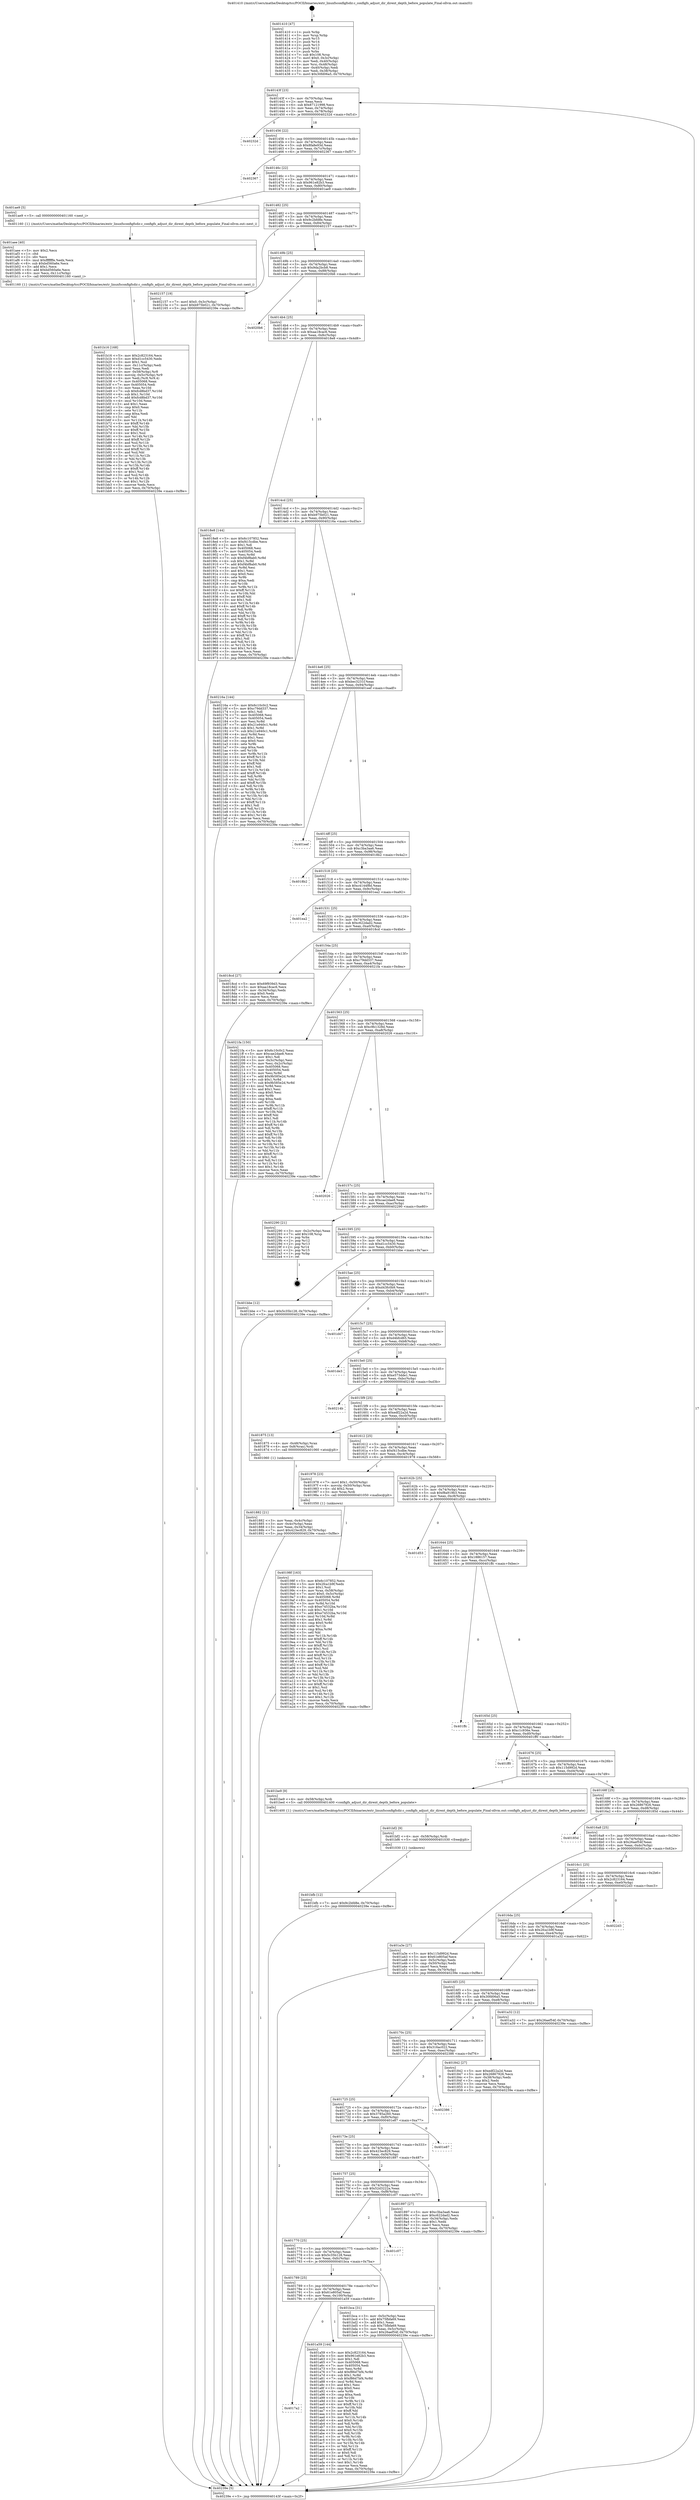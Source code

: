 digraph "0x401410" {
  label = "0x401410 (/mnt/c/Users/mathe/Desktop/tcc/POCII/binaries/extr_linuxfsconfigfsdir.c_configfs_adjust_dir_dirent_depth_before_populate_Final-ollvm.out::main(0))"
  labelloc = "t"
  node[shape=record]

  Entry [label="",width=0.3,height=0.3,shape=circle,fillcolor=black,style=filled]
  "0x40143f" [label="{
     0x40143f [23]\l
     | [instrs]\l
     &nbsp;&nbsp;0x40143f \<+3\>: mov -0x70(%rbp),%eax\l
     &nbsp;&nbsp;0x401442 \<+2\>: mov %eax,%ecx\l
     &nbsp;&nbsp;0x401444 \<+6\>: sub $0x87121998,%ecx\l
     &nbsp;&nbsp;0x40144a \<+3\>: mov %eax,-0x74(%rbp)\l
     &nbsp;&nbsp;0x40144d \<+3\>: mov %ecx,-0x78(%rbp)\l
     &nbsp;&nbsp;0x401450 \<+6\>: je 000000000040232d \<main+0xf1d\>\l
  }"]
  "0x40232d" [label="{
     0x40232d\l
  }", style=dashed]
  "0x401456" [label="{
     0x401456 [22]\l
     | [instrs]\l
     &nbsp;&nbsp;0x401456 \<+5\>: jmp 000000000040145b \<main+0x4b\>\l
     &nbsp;&nbsp;0x40145b \<+3\>: mov -0x74(%rbp),%eax\l
     &nbsp;&nbsp;0x40145e \<+5\>: sub $0x8fa8e93d,%eax\l
     &nbsp;&nbsp;0x401463 \<+3\>: mov %eax,-0x7c(%rbp)\l
     &nbsp;&nbsp;0x401466 \<+6\>: je 0000000000402367 \<main+0xf57\>\l
  }"]
  Exit [label="",width=0.3,height=0.3,shape=circle,fillcolor=black,style=filled,peripheries=2]
  "0x402367" [label="{
     0x402367\l
  }", style=dashed]
  "0x40146c" [label="{
     0x40146c [22]\l
     | [instrs]\l
     &nbsp;&nbsp;0x40146c \<+5\>: jmp 0000000000401471 \<main+0x61\>\l
     &nbsp;&nbsp;0x401471 \<+3\>: mov -0x74(%rbp),%eax\l
     &nbsp;&nbsp;0x401474 \<+5\>: sub $0x961e82b3,%eax\l
     &nbsp;&nbsp;0x401479 \<+3\>: mov %eax,-0x80(%rbp)\l
     &nbsp;&nbsp;0x40147c \<+6\>: je 0000000000401ae9 \<main+0x6d9\>\l
  }"]
  "0x401bfb" [label="{
     0x401bfb [12]\l
     | [instrs]\l
     &nbsp;&nbsp;0x401bfb \<+7\>: movl $0x9c2bfd8e,-0x70(%rbp)\l
     &nbsp;&nbsp;0x401c02 \<+5\>: jmp 000000000040239e \<main+0xf8e\>\l
  }"]
  "0x401ae9" [label="{
     0x401ae9 [5]\l
     | [instrs]\l
     &nbsp;&nbsp;0x401ae9 \<+5\>: call 0000000000401160 \<next_i\>\l
     | [calls]\l
     &nbsp;&nbsp;0x401160 \{1\} (/mnt/c/Users/mathe/Desktop/tcc/POCII/binaries/extr_linuxfsconfigfsdir.c_configfs_adjust_dir_dirent_depth_before_populate_Final-ollvm.out::next_i)\l
  }"]
  "0x401482" [label="{
     0x401482 [25]\l
     | [instrs]\l
     &nbsp;&nbsp;0x401482 \<+5\>: jmp 0000000000401487 \<main+0x77\>\l
     &nbsp;&nbsp;0x401487 \<+3\>: mov -0x74(%rbp),%eax\l
     &nbsp;&nbsp;0x40148a \<+5\>: sub $0x9c2bfd8e,%eax\l
     &nbsp;&nbsp;0x40148f \<+6\>: mov %eax,-0x84(%rbp)\l
     &nbsp;&nbsp;0x401495 \<+6\>: je 0000000000402157 \<main+0xd47\>\l
  }"]
  "0x401bf2" [label="{
     0x401bf2 [9]\l
     | [instrs]\l
     &nbsp;&nbsp;0x401bf2 \<+4\>: mov -0x58(%rbp),%rdi\l
     &nbsp;&nbsp;0x401bf6 \<+5\>: call 0000000000401030 \<free@plt\>\l
     | [calls]\l
     &nbsp;&nbsp;0x401030 \{1\} (unknown)\l
  }"]
  "0x402157" [label="{
     0x402157 [19]\l
     | [instrs]\l
     &nbsp;&nbsp;0x402157 \<+7\>: movl $0x0,-0x3c(%rbp)\l
     &nbsp;&nbsp;0x40215e \<+7\>: movl $0xb975b021,-0x70(%rbp)\l
     &nbsp;&nbsp;0x402165 \<+5\>: jmp 000000000040239e \<main+0xf8e\>\l
  }"]
  "0x40149b" [label="{
     0x40149b [25]\l
     | [instrs]\l
     &nbsp;&nbsp;0x40149b \<+5\>: jmp 00000000004014a0 \<main+0x90\>\l
     &nbsp;&nbsp;0x4014a0 \<+3\>: mov -0x74(%rbp),%eax\l
     &nbsp;&nbsp;0x4014a3 \<+5\>: sub $0x9da2bcb8,%eax\l
     &nbsp;&nbsp;0x4014a8 \<+6\>: mov %eax,-0x88(%rbp)\l
     &nbsp;&nbsp;0x4014ae \<+6\>: je 00000000004020b6 \<main+0xca6\>\l
  }"]
  "0x401b16" [label="{
     0x401b16 [168]\l
     | [instrs]\l
     &nbsp;&nbsp;0x401b16 \<+5\>: mov $0x2c823164,%ecx\l
     &nbsp;&nbsp;0x401b1b \<+5\>: mov $0xd1cc5430,%edx\l
     &nbsp;&nbsp;0x401b20 \<+3\>: mov $0x1,%sil\l
     &nbsp;&nbsp;0x401b23 \<+6\>: mov -0x11c(%rbp),%edi\l
     &nbsp;&nbsp;0x401b29 \<+3\>: imul %eax,%edi\l
     &nbsp;&nbsp;0x401b2c \<+4\>: mov -0x58(%rbp),%r8\l
     &nbsp;&nbsp;0x401b30 \<+4\>: movslq -0x5c(%rbp),%r9\l
     &nbsp;&nbsp;0x401b34 \<+4\>: mov %edi,(%r8,%r9,4)\l
     &nbsp;&nbsp;0x401b38 \<+7\>: mov 0x405068,%eax\l
     &nbsp;&nbsp;0x401b3f \<+7\>: mov 0x405054,%edi\l
     &nbsp;&nbsp;0x401b46 \<+3\>: mov %eax,%r10d\l
     &nbsp;&nbsp;0x401b49 \<+7\>: sub $0xfcd8bd37,%r10d\l
     &nbsp;&nbsp;0x401b50 \<+4\>: sub $0x1,%r10d\l
     &nbsp;&nbsp;0x401b54 \<+7\>: add $0xfcd8bd37,%r10d\l
     &nbsp;&nbsp;0x401b5b \<+4\>: imul %r10d,%eax\l
     &nbsp;&nbsp;0x401b5f \<+3\>: and $0x1,%eax\l
     &nbsp;&nbsp;0x401b62 \<+3\>: cmp $0x0,%eax\l
     &nbsp;&nbsp;0x401b65 \<+4\>: sete %r11b\l
     &nbsp;&nbsp;0x401b69 \<+3\>: cmp $0xa,%edi\l
     &nbsp;&nbsp;0x401b6c \<+3\>: setl %bl\l
     &nbsp;&nbsp;0x401b6f \<+3\>: mov %r11b,%r14b\l
     &nbsp;&nbsp;0x401b72 \<+4\>: xor $0xff,%r14b\l
     &nbsp;&nbsp;0x401b76 \<+3\>: mov %bl,%r15b\l
     &nbsp;&nbsp;0x401b79 \<+4\>: xor $0xff,%r15b\l
     &nbsp;&nbsp;0x401b7d \<+4\>: xor $0x1,%sil\l
     &nbsp;&nbsp;0x401b81 \<+3\>: mov %r14b,%r12b\l
     &nbsp;&nbsp;0x401b84 \<+4\>: and $0xff,%r12b\l
     &nbsp;&nbsp;0x401b88 \<+3\>: and %sil,%r11b\l
     &nbsp;&nbsp;0x401b8b \<+3\>: mov %r15b,%r13b\l
     &nbsp;&nbsp;0x401b8e \<+4\>: and $0xff,%r13b\l
     &nbsp;&nbsp;0x401b92 \<+3\>: and %sil,%bl\l
     &nbsp;&nbsp;0x401b95 \<+3\>: or %r11b,%r12b\l
     &nbsp;&nbsp;0x401b98 \<+3\>: or %bl,%r13b\l
     &nbsp;&nbsp;0x401b9b \<+3\>: xor %r13b,%r12b\l
     &nbsp;&nbsp;0x401b9e \<+3\>: or %r15b,%r14b\l
     &nbsp;&nbsp;0x401ba1 \<+4\>: xor $0xff,%r14b\l
     &nbsp;&nbsp;0x401ba5 \<+4\>: or $0x1,%sil\l
     &nbsp;&nbsp;0x401ba9 \<+3\>: and %sil,%r14b\l
     &nbsp;&nbsp;0x401bac \<+3\>: or %r14b,%r12b\l
     &nbsp;&nbsp;0x401baf \<+4\>: test $0x1,%r12b\l
     &nbsp;&nbsp;0x401bb3 \<+3\>: cmovne %edx,%ecx\l
     &nbsp;&nbsp;0x401bb6 \<+3\>: mov %ecx,-0x70(%rbp)\l
     &nbsp;&nbsp;0x401bb9 \<+5\>: jmp 000000000040239e \<main+0xf8e\>\l
  }"]
  "0x4020b6" [label="{
     0x4020b6\l
  }", style=dashed]
  "0x4014b4" [label="{
     0x4014b4 [25]\l
     | [instrs]\l
     &nbsp;&nbsp;0x4014b4 \<+5\>: jmp 00000000004014b9 \<main+0xa9\>\l
     &nbsp;&nbsp;0x4014b9 \<+3\>: mov -0x74(%rbp),%eax\l
     &nbsp;&nbsp;0x4014bc \<+5\>: sub $0xaa18cac6,%eax\l
     &nbsp;&nbsp;0x4014c1 \<+6\>: mov %eax,-0x8c(%rbp)\l
     &nbsp;&nbsp;0x4014c7 \<+6\>: je 00000000004018e8 \<main+0x4d8\>\l
  }"]
  "0x401aee" [label="{
     0x401aee [40]\l
     | [instrs]\l
     &nbsp;&nbsp;0x401aee \<+5\>: mov $0x2,%ecx\l
     &nbsp;&nbsp;0x401af3 \<+1\>: cltd\l
     &nbsp;&nbsp;0x401af4 \<+2\>: idiv %ecx\l
     &nbsp;&nbsp;0x401af6 \<+6\>: imul $0xfffffffe,%edx,%ecx\l
     &nbsp;&nbsp;0x401afc \<+6\>: sub $0xbd560a6e,%ecx\l
     &nbsp;&nbsp;0x401b02 \<+3\>: add $0x1,%ecx\l
     &nbsp;&nbsp;0x401b05 \<+6\>: add $0xbd560a6e,%ecx\l
     &nbsp;&nbsp;0x401b0b \<+6\>: mov %ecx,-0x11c(%rbp)\l
     &nbsp;&nbsp;0x401b11 \<+5\>: call 0000000000401160 \<next_i\>\l
     | [calls]\l
     &nbsp;&nbsp;0x401160 \{1\} (/mnt/c/Users/mathe/Desktop/tcc/POCII/binaries/extr_linuxfsconfigfsdir.c_configfs_adjust_dir_dirent_depth_before_populate_Final-ollvm.out::next_i)\l
  }"]
  "0x4018e8" [label="{
     0x4018e8 [144]\l
     | [instrs]\l
     &nbsp;&nbsp;0x4018e8 \<+5\>: mov $0x6c107852,%eax\l
     &nbsp;&nbsp;0x4018ed \<+5\>: mov $0xf415cdbe,%ecx\l
     &nbsp;&nbsp;0x4018f2 \<+2\>: mov $0x1,%dl\l
     &nbsp;&nbsp;0x4018f4 \<+7\>: mov 0x405068,%esi\l
     &nbsp;&nbsp;0x4018fb \<+7\>: mov 0x405054,%edi\l
     &nbsp;&nbsp;0x401902 \<+3\>: mov %esi,%r8d\l
     &nbsp;&nbsp;0x401905 \<+7\>: sub $0xf4bf8ab0,%r8d\l
     &nbsp;&nbsp;0x40190c \<+4\>: sub $0x1,%r8d\l
     &nbsp;&nbsp;0x401910 \<+7\>: add $0xf4bf8ab0,%r8d\l
     &nbsp;&nbsp;0x401917 \<+4\>: imul %r8d,%esi\l
     &nbsp;&nbsp;0x40191b \<+3\>: and $0x1,%esi\l
     &nbsp;&nbsp;0x40191e \<+3\>: cmp $0x0,%esi\l
     &nbsp;&nbsp;0x401921 \<+4\>: sete %r9b\l
     &nbsp;&nbsp;0x401925 \<+3\>: cmp $0xa,%edi\l
     &nbsp;&nbsp;0x401928 \<+4\>: setl %r10b\l
     &nbsp;&nbsp;0x40192c \<+3\>: mov %r9b,%r11b\l
     &nbsp;&nbsp;0x40192f \<+4\>: xor $0xff,%r11b\l
     &nbsp;&nbsp;0x401933 \<+3\>: mov %r10b,%bl\l
     &nbsp;&nbsp;0x401936 \<+3\>: xor $0xff,%bl\l
     &nbsp;&nbsp;0x401939 \<+3\>: xor $0x1,%dl\l
     &nbsp;&nbsp;0x40193c \<+3\>: mov %r11b,%r14b\l
     &nbsp;&nbsp;0x40193f \<+4\>: and $0xff,%r14b\l
     &nbsp;&nbsp;0x401943 \<+3\>: and %dl,%r9b\l
     &nbsp;&nbsp;0x401946 \<+3\>: mov %bl,%r15b\l
     &nbsp;&nbsp;0x401949 \<+4\>: and $0xff,%r15b\l
     &nbsp;&nbsp;0x40194d \<+3\>: and %dl,%r10b\l
     &nbsp;&nbsp;0x401950 \<+3\>: or %r9b,%r14b\l
     &nbsp;&nbsp;0x401953 \<+3\>: or %r10b,%r15b\l
     &nbsp;&nbsp;0x401956 \<+3\>: xor %r15b,%r14b\l
     &nbsp;&nbsp;0x401959 \<+3\>: or %bl,%r11b\l
     &nbsp;&nbsp;0x40195c \<+4\>: xor $0xff,%r11b\l
     &nbsp;&nbsp;0x401960 \<+3\>: or $0x1,%dl\l
     &nbsp;&nbsp;0x401963 \<+3\>: and %dl,%r11b\l
     &nbsp;&nbsp;0x401966 \<+3\>: or %r11b,%r14b\l
     &nbsp;&nbsp;0x401969 \<+4\>: test $0x1,%r14b\l
     &nbsp;&nbsp;0x40196d \<+3\>: cmovne %ecx,%eax\l
     &nbsp;&nbsp;0x401970 \<+3\>: mov %eax,-0x70(%rbp)\l
     &nbsp;&nbsp;0x401973 \<+5\>: jmp 000000000040239e \<main+0xf8e\>\l
  }"]
  "0x4014cd" [label="{
     0x4014cd [25]\l
     | [instrs]\l
     &nbsp;&nbsp;0x4014cd \<+5\>: jmp 00000000004014d2 \<main+0xc2\>\l
     &nbsp;&nbsp;0x4014d2 \<+3\>: mov -0x74(%rbp),%eax\l
     &nbsp;&nbsp;0x4014d5 \<+5\>: sub $0xb975b021,%eax\l
     &nbsp;&nbsp;0x4014da \<+6\>: mov %eax,-0x90(%rbp)\l
     &nbsp;&nbsp;0x4014e0 \<+6\>: je 000000000040216a \<main+0xd5a\>\l
  }"]
  "0x4017a2" [label="{
     0x4017a2\l
  }", style=dashed]
  "0x40216a" [label="{
     0x40216a [144]\l
     | [instrs]\l
     &nbsp;&nbsp;0x40216a \<+5\>: mov $0x6c10c0c2,%eax\l
     &nbsp;&nbsp;0x40216f \<+5\>: mov $0xc79dd337,%ecx\l
     &nbsp;&nbsp;0x402174 \<+2\>: mov $0x1,%dl\l
     &nbsp;&nbsp;0x402176 \<+7\>: mov 0x405068,%esi\l
     &nbsp;&nbsp;0x40217d \<+7\>: mov 0x405054,%edi\l
     &nbsp;&nbsp;0x402184 \<+3\>: mov %esi,%r8d\l
     &nbsp;&nbsp;0x402187 \<+7\>: add $0x21e940c1,%r8d\l
     &nbsp;&nbsp;0x40218e \<+4\>: sub $0x1,%r8d\l
     &nbsp;&nbsp;0x402192 \<+7\>: sub $0x21e940c1,%r8d\l
     &nbsp;&nbsp;0x402199 \<+4\>: imul %r8d,%esi\l
     &nbsp;&nbsp;0x40219d \<+3\>: and $0x1,%esi\l
     &nbsp;&nbsp;0x4021a0 \<+3\>: cmp $0x0,%esi\l
     &nbsp;&nbsp;0x4021a3 \<+4\>: sete %r9b\l
     &nbsp;&nbsp;0x4021a7 \<+3\>: cmp $0xa,%edi\l
     &nbsp;&nbsp;0x4021aa \<+4\>: setl %r10b\l
     &nbsp;&nbsp;0x4021ae \<+3\>: mov %r9b,%r11b\l
     &nbsp;&nbsp;0x4021b1 \<+4\>: xor $0xff,%r11b\l
     &nbsp;&nbsp;0x4021b5 \<+3\>: mov %r10b,%bl\l
     &nbsp;&nbsp;0x4021b8 \<+3\>: xor $0xff,%bl\l
     &nbsp;&nbsp;0x4021bb \<+3\>: xor $0x1,%dl\l
     &nbsp;&nbsp;0x4021be \<+3\>: mov %r11b,%r14b\l
     &nbsp;&nbsp;0x4021c1 \<+4\>: and $0xff,%r14b\l
     &nbsp;&nbsp;0x4021c5 \<+3\>: and %dl,%r9b\l
     &nbsp;&nbsp;0x4021c8 \<+3\>: mov %bl,%r15b\l
     &nbsp;&nbsp;0x4021cb \<+4\>: and $0xff,%r15b\l
     &nbsp;&nbsp;0x4021cf \<+3\>: and %dl,%r10b\l
     &nbsp;&nbsp;0x4021d2 \<+3\>: or %r9b,%r14b\l
     &nbsp;&nbsp;0x4021d5 \<+3\>: or %r10b,%r15b\l
     &nbsp;&nbsp;0x4021d8 \<+3\>: xor %r15b,%r14b\l
     &nbsp;&nbsp;0x4021db \<+3\>: or %bl,%r11b\l
     &nbsp;&nbsp;0x4021de \<+4\>: xor $0xff,%r11b\l
     &nbsp;&nbsp;0x4021e2 \<+3\>: or $0x1,%dl\l
     &nbsp;&nbsp;0x4021e5 \<+3\>: and %dl,%r11b\l
     &nbsp;&nbsp;0x4021e8 \<+3\>: or %r11b,%r14b\l
     &nbsp;&nbsp;0x4021eb \<+4\>: test $0x1,%r14b\l
     &nbsp;&nbsp;0x4021ef \<+3\>: cmovne %ecx,%eax\l
     &nbsp;&nbsp;0x4021f2 \<+3\>: mov %eax,-0x70(%rbp)\l
     &nbsp;&nbsp;0x4021f5 \<+5\>: jmp 000000000040239e \<main+0xf8e\>\l
  }"]
  "0x4014e6" [label="{
     0x4014e6 [25]\l
     | [instrs]\l
     &nbsp;&nbsp;0x4014e6 \<+5\>: jmp 00000000004014eb \<main+0xdb\>\l
     &nbsp;&nbsp;0x4014eb \<+3\>: mov -0x74(%rbp),%eax\l
     &nbsp;&nbsp;0x4014ee \<+5\>: sub $0xbec3231f,%eax\l
     &nbsp;&nbsp;0x4014f3 \<+6\>: mov %eax,-0x94(%rbp)\l
     &nbsp;&nbsp;0x4014f9 \<+6\>: je 0000000000401eef \<main+0xadf\>\l
  }"]
  "0x401a59" [label="{
     0x401a59 [144]\l
     | [instrs]\l
     &nbsp;&nbsp;0x401a59 \<+5\>: mov $0x2c823164,%eax\l
     &nbsp;&nbsp;0x401a5e \<+5\>: mov $0x961e82b3,%ecx\l
     &nbsp;&nbsp;0x401a63 \<+2\>: mov $0x1,%dl\l
     &nbsp;&nbsp;0x401a65 \<+7\>: mov 0x405068,%esi\l
     &nbsp;&nbsp;0x401a6c \<+7\>: mov 0x405054,%edi\l
     &nbsp;&nbsp;0x401a73 \<+3\>: mov %esi,%r8d\l
     &nbsp;&nbsp;0x401a76 \<+7\>: add $0xf86d7bf4,%r8d\l
     &nbsp;&nbsp;0x401a7d \<+4\>: sub $0x1,%r8d\l
     &nbsp;&nbsp;0x401a81 \<+7\>: sub $0xf86d7bf4,%r8d\l
     &nbsp;&nbsp;0x401a88 \<+4\>: imul %r8d,%esi\l
     &nbsp;&nbsp;0x401a8c \<+3\>: and $0x1,%esi\l
     &nbsp;&nbsp;0x401a8f \<+3\>: cmp $0x0,%esi\l
     &nbsp;&nbsp;0x401a92 \<+4\>: sete %r9b\l
     &nbsp;&nbsp;0x401a96 \<+3\>: cmp $0xa,%edi\l
     &nbsp;&nbsp;0x401a99 \<+4\>: setl %r10b\l
     &nbsp;&nbsp;0x401a9d \<+3\>: mov %r9b,%r11b\l
     &nbsp;&nbsp;0x401aa0 \<+4\>: xor $0xff,%r11b\l
     &nbsp;&nbsp;0x401aa4 \<+3\>: mov %r10b,%bl\l
     &nbsp;&nbsp;0x401aa7 \<+3\>: xor $0xff,%bl\l
     &nbsp;&nbsp;0x401aaa \<+3\>: xor $0x0,%dl\l
     &nbsp;&nbsp;0x401aad \<+3\>: mov %r11b,%r14b\l
     &nbsp;&nbsp;0x401ab0 \<+4\>: and $0x0,%r14b\l
     &nbsp;&nbsp;0x401ab4 \<+3\>: and %dl,%r9b\l
     &nbsp;&nbsp;0x401ab7 \<+3\>: mov %bl,%r15b\l
     &nbsp;&nbsp;0x401aba \<+4\>: and $0x0,%r15b\l
     &nbsp;&nbsp;0x401abe \<+3\>: and %dl,%r10b\l
     &nbsp;&nbsp;0x401ac1 \<+3\>: or %r9b,%r14b\l
     &nbsp;&nbsp;0x401ac4 \<+3\>: or %r10b,%r15b\l
     &nbsp;&nbsp;0x401ac7 \<+3\>: xor %r15b,%r14b\l
     &nbsp;&nbsp;0x401aca \<+3\>: or %bl,%r11b\l
     &nbsp;&nbsp;0x401acd \<+4\>: xor $0xff,%r11b\l
     &nbsp;&nbsp;0x401ad1 \<+3\>: or $0x0,%dl\l
     &nbsp;&nbsp;0x401ad4 \<+3\>: and %dl,%r11b\l
     &nbsp;&nbsp;0x401ad7 \<+3\>: or %r11b,%r14b\l
     &nbsp;&nbsp;0x401ada \<+4\>: test $0x1,%r14b\l
     &nbsp;&nbsp;0x401ade \<+3\>: cmovne %ecx,%eax\l
     &nbsp;&nbsp;0x401ae1 \<+3\>: mov %eax,-0x70(%rbp)\l
     &nbsp;&nbsp;0x401ae4 \<+5\>: jmp 000000000040239e \<main+0xf8e\>\l
  }"]
  "0x401eef" [label="{
     0x401eef\l
  }", style=dashed]
  "0x4014ff" [label="{
     0x4014ff [25]\l
     | [instrs]\l
     &nbsp;&nbsp;0x4014ff \<+5\>: jmp 0000000000401504 \<main+0xf4\>\l
     &nbsp;&nbsp;0x401504 \<+3\>: mov -0x74(%rbp),%eax\l
     &nbsp;&nbsp;0x401507 \<+5\>: sub $0xc3ba3aa6,%eax\l
     &nbsp;&nbsp;0x40150c \<+6\>: mov %eax,-0x98(%rbp)\l
     &nbsp;&nbsp;0x401512 \<+6\>: je 00000000004018b2 \<main+0x4a2\>\l
  }"]
  "0x401789" [label="{
     0x401789 [25]\l
     | [instrs]\l
     &nbsp;&nbsp;0x401789 \<+5\>: jmp 000000000040178e \<main+0x37e\>\l
     &nbsp;&nbsp;0x40178e \<+3\>: mov -0x74(%rbp),%eax\l
     &nbsp;&nbsp;0x401791 \<+5\>: sub $0x61e805af,%eax\l
     &nbsp;&nbsp;0x401796 \<+6\>: mov %eax,-0x100(%rbp)\l
     &nbsp;&nbsp;0x40179c \<+6\>: je 0000000000401a59 \<main+0x649\>\l
  }"]
  "0x4018b2" [label="{
     0x4018b2\l
  }", style=dashed]
  "0x401518" [label="{
     0x401518 [25]\l
     | [instrs]\l
     &nbsp;&nbsp;0x401518 \<+5\>: jmp 000000000040151d \<main+0x10d\>\l
     &nbsp;&nbsp;0x40151d \<+3\>: mov -0x74(%rbp),%eax\l
     &nbsp;&nbsp;0x401520 \<+5\>: sub $0xc4144f8d,%eax\l
     &nbsp;&nbsp;0x401525 \<+6\>: mov %eax,-0x9c(%rbp)\l
     &nbsp;&nbsp;0x40152b \<+6\>: je 0000000000401ea2 \<main+0xa92\>\l
  }"]
  "0x401bca" [label="{
     0x401bca [31]\l
     | [instrs]\l
     &nbsp;&nbsp;0x401bca \<+3\>: mov -0x5c(%rbp),%eax\l
     &nbsp;&nbsp;0x401bcd \<+5\>: add $0x75fbfa69,%eax\l
     &nbsp;&nbsp;0x401bd2 \<+3\>: add $0x1,%eax\l
     &nbsp;&nbsp;0x401bd5 \<+5\>: sub $0x75fbfa69,%eax\l
     &nbsp;&nbsp;0x401bda \<+3\>: mov %eax,-0x5c(%rbp)\l
     &nbsp;&nbsp;0x401bdd \<+7\>: movl $0x26aef54f,-0x70(%rbp)\l
     &nbsp;&nbsp;0x401be4 \<+5\>: jmp 000000000040239e \<main+0xf8e\>\l
  }"]
  "0x401ea2" [label="{
     0x401ea2\l
  }", style=dashed]
  "0x401531" [label="{
     0x401531 [25]\l
     | [instrs]\l
     &nbsp;&nbsp;0x401531 \<+5\>: jmp 0000000000401536 \<main+0x126\>\l
     &nbsp;&nbsp;0x401536 \<+3\>: mov -0x74(%rbp),%eax\l
     &nbsp;&nbsp;0x401539 \<+5\>: sub $0xc622dad2,%eax\l
     &nbsp;&nbsp;0x40153e \<+6\>: mov %eax,-0xa0(%rbp)\l
     &nbsp;&nbsp;0x401544 \<+6\>: je 00000000004018cd \<main+0x4bd\>\l
  }"]
  "0x401770" [label="{
     0x401770 [25]\l
     | [instrs]\l
     &nbsp;&nbsp;0x401770 \<+5\>: jmp 0000000000401775 \<main+0x365\>\l
     &nbsp;&nbsp;0x401775 \<+3\>: mov -0x74(%rbp),%eax\l
     &nbsp;&nbsp;0x401778 \<+5\>: sub $0x5c35b128,%eax\l
     &nbsp;&nbsp;0x40177d \<+6\>: mov %eax,-0xfc(%rbp)\l
     &nbsp;&nbsp;0x401783 \<+6\>: je 0000000000401bca \<main+0x7ba\>\l
  }"]
  "0x4018cd" [label="{
     0x4018cd [27]\l
     | [instrs]\l
     &nbsp;&nbsp;0x4018cd \<+5\>: mov $0x69f939d3,%eax\l
     &nbsp;&nbsp;0x4018d2 \<+5\>: mov $0xaa18cac6,%ecx\l
     &nbsp;&nbsp;0x4018d7 \<+3\>: mov -0x34(%rbp),%edx\l
     &nbsp;&nbsp;0x4018da \<+3\>: cmp $0x0,%edx\l
     &nbsp;&nbsp;0x4018dd \<+3\>: cmove %ecx,%eax\l
     &nbsp;&nbsp;0x4018e0 \<+3\>: mov %eax,-0x70(%rbp)\l
     &nbsp;&nbsp;0x4018e3 \<+5\>: jmp 000000000040239e \<main+0xf8e\>\l
  }"]
  "0x40154a" [label="{
     0x40154a [25]\l
     | [instrs]\l
     &nbsp;&nbsp;0x40154a \<+5\>: jmp 000000000040154f \<main+0x13f\>\l
     &nbsp;&nbsp;0x40154f \<+3\>: mov -0x74(%rbp),%eax\l
     &nbsp;&nbsp;0x401552 \<+5\>: sub $0xc79dd337,%eax\l
     &nbsp;&nbsp;0x401557 \<+6\>: mov %eax,-0xa4(%rbp)\l
     &nbsp;&nbsp;0x40155d \<+6\>: je 00000000004021fa \<main+0xdea\>\l
  }"]
  "0x401c07" [label="{
     0x401c07\l
  }", style=dashed]
  "0x4021fa" [label="{
     0x4021fa [150]\l
     | [instrs]\l
     &nbsp;&nbsp;0x4021fa \<+5\>: mov $0x6c10c0c2,%eax\l
     &nbsp;&nbsp;0x4021ff \<+5\>: mov $0xcae2dae8,%ecx\l
     &nbsp;&nbsp;0x402204 \<+2\>: mov $0x1,%dl\l
     &nbsp;&nbsp;0x402206 \<+3\>: mov -0x3c(%rbp),%esi\l
     &nbsp;&nbsp;0x402209 \<+3\>: mov %esi,-0x2c(%rbp)\l
     &nbsp;&nbsp;0x40220c \<+7\>: mov 0x405068,%esi\l
     &nbsp;&nbsp;0x402213 \<+7\>: mov 0x405054,%edi\l
     &nbsp;&nbsp;0x40221a \<+3\>: mov %esi,%r8d\l
     &nbsp;&nbsp;0x40221d \<+7\>: add $0x9b585e2d,%r8d\l
     &nbsp;&nbsp;0x402224 \<+4\>: sub $0x1,%r8d\l
     &nbsp;&nbsp;0x402228 \<+7\>: sub $0x9b585e2d,%r8d\l
     &nbsp;&nbsp;0x40222f \<+4\>: imul %r8d,%esi\l
     &nbsp;&nbsp;0x402233 \<+3\>: and $0x1,%esi\l
     &nbsp;&nbsp;0x402236 \<+3\>: cmp $0x0,%esi\l
     &nbsp;&nbsp;0x402239 \<+4\>: sete %r9b\l
     &nbsp;&nbsp;0x40223d \<+3\>: cmp $0xa,%edi\l
     &nbsp;&nbsp;0x402240 \<+4\>: setl %r10b\l
     &nbsp;&nbsp;0x402244 \<+3\>: mov %r9b,%r11b\l
     &nbsp;&nbsp;0x402247 \<+4\>: xor $0xff,%r11b\l
     &nbsp;&nbsp;0x40224b \<+3\>: mov %r10b,%bl\l
     &nbsp;&nbsp;0x40224e \<+3\>: xor $0xff,%bl\l
     &nbsp;&nbsp;0x402251 \<+3\>: xor $0x1,%dl\l
     &nbsp;&nbsp;0x402254 \<+3\>: mov %r11b,%r14b\l
     &nbsp;&nbsp;0x402257 \<+4\>: and $0xff,%r14b\l
     &nbsp;&nbsp;0x40225b \<+3\>: and %dl,%r9b\l
     &nbsp;&nbsp;0x40225e \<+3\>: mov %bl,%r15b\l
     &nbsp;&nbsp;0x402261 \<+4\>: and $0xff,%r15b\l
     &nbsp;&nbsp;0x402265 \<+3\>: and %dl,%r10b\l
     &nbsp;&nbsp;0x402268 \<+3\>: or %r9b,%r14b\l
     &nbsp;&nbsp;0x40226b \<+3\>: or %r10b,%r15b\l
     &nbsp;&nbsp;0x40226e \<+3\>: xor %r15b,%r14b\l
     &nbsp;&nbsp;0x402271 \<+3\>: or %bl,%r11b\l
     &nbsp;&nbsp;0x402274 \<+4\>: xor $0xff,%r11b\l
     &nbsp;&nbsp;0x402278 \<+3\>: or $0x1,%dl\l
     &nbsp;&nbsp;0x40227b \<+3\>: and %dl,%r11b\l
     &nbsp;&nbsp;0x40227e \<+3\>: or %r11b,%r14b\l
     &nbsp;&nbsp;0x402281 \<+4\>: test $0x1,%r14b\l
     &nbsp;&nbsp;0x402285 \<+3\>: cmovne %ecx,%eax\l
     &nbsp;&nbsp;0x402288 \<+3\>: mov %eax,-0x70(%rbp)\l
     &nbsp;&nbsp;0x40228b \<+5\>: jmp 000000000040239e \<main+0xf8e\>\l
  }"]
  "0x401563" [label="{
     0x401563 [25]\l
     | [instrs]\l
     &nbsp;&nbsp;0x401563 \<+5\>: jmp 0000000000401568 \<main+0x158\>\l
     &nbsp;&nbsp;0x401568 \<+3\>: mov -0x74(%rbp),%eax\l
     &nbsp;&nbsp;0x40156b \<+5\>: sub $0xc9b1328d,%eax\l
     &nbsp;&nbsp;0x401570 \<+6\>: mov %eax,-0xa8(%rbp)\l
     &nbsp;&nbsp;0x401576 \<+6\>: je 0000000000402026 \<main+0xc16\>\l
  }"]
  "0x40198f" [label="{
     0x40198f [163]\l
     | [instrs]\l
     &nbsp;&nbsp;0x40198f \<+5\>: mov $0x6c107852,%ecx\l
     &nbsp;&nbsp;0x401994 \<+5\>: mov $0x2fca1b9f,%edx\l
     &nbsp;&nbsp;0x401999 \<+3\>: mov $0x1,%sil\l
     &nbsp;&nbsp;0x40199c \<+4\>: mov %rax,-0x58(%rbp)\l
     &nbsp;&nbsp;0x4019a0 \<+7\>: movl $0x0,-0x5c(%rbp)\l
     &nbsp;&nbsp;0x4019a7 \<+8\>: mov 0x405068,%r8d\l
     &nbsp;&nbsp;0x4019af \<+8\>: mov 0x405054,%r9d\l
     &nbsp;&nbsp;0x4019b7 \<+3\>: mov %r8d,%r10d\l
     &nbsp;&nbsp;0x4019ba \<+7\>: sub $0xe74532ba,%r10d\l
     &nbsp;&nbsp;0x4019c1 \<+4\>: sub $0x1,%r10d\l
     &nbsp;&nbsp;0x4019c5 \<+7\>: add $0xe74532ba,%r10d\l
     &nbsp;&nbsp;0x4019cc \<+4\>: imul %r10d,%r8d\l
     &nbsp;&nbsp;0x4019d0 \<+4\>: and $0x1,%r8d\l
     &nbsp;&nbsp;0x4019d4 \<+4\>: cmp $0x0,%r8d\l
     &nbsp;&nbsp;0x4019d8 \<+4\>: sete %r11b\l
     &nbsp;&nbsp;0x4019dc \<+4\>: cmp $0xa,%r9d\l
     &nbsp;&nbsp;0x4019e0 \<+3\>: setl %bl\l
     &nbsp;&nbsp;0x4019e3 \<+3\>: mov %r11b,%r14b\l
     &nbsp;&nbsp;0x4019e6 \<+4\>: xor $0xff,%r14b\l
     &nbsp;&nbsp;0x4019ea \<+3\>: mov %bl,%r15b\l
     &nbsp;&nbsp;0x4019ed \<+4\>: xor $0xff,%r15b\l
     &nbsp;&nbsp;0x4019f1 \<+4\>: xor $0x1,%sil\l
     &nbsp;&nbsp;0x4019f5 \<+3\>: mov %r14b,%r12b\l
     &nbsp;&nbsp;0x4019f8 \<+4\>: and $0xff,%r12b\l
     &nbsp;&nbsp;0x4019fc \<+3\>: and %sil,%r11b\l
     &nbsp;&nbsp;0x4019ff \<+3\>: mov %r15b,%r13b\l
     &nbsp;&nbsp;0x401a02 \<+4\>: and $0xff,%r13b\l
     &nbsp;&nbsp;0x401a06 \<+3\>: and %sil,%bl\l
     &nbsp;&nbsp;0x401a09 \<+3\>: or %r11b,%r12b\l
     &nbsp;&nbsp;0x401a0c \<+3\>: or %bl,%r13b\l
     &nbsp;&nbsp;0x401a0f \<+3\>: xor %r13b,%r12b\l
     &nbsp;&nbsp;0x401a12 \<+3\>: or %r15b,%r14b\l
     &nbsp;&nbsp;0x401a15 \<+4\>: xor $0xff,%r14b\l
     &nbsp;&nbsp;0x401a19 \<+4\>: or $0x1,%sil\l
     &nbsp;&nbsp;0x401a1d \<+3\>: and %sil,%r14b\l
     &nbsp;&nbsp;0x401a20 \<+3\>: or %r14b,%r12b\l
     &nbsp;&nbsp;0x401a23 \<+4\>: test $0x1,%r12b\l
     &nbsp;&nbsp;0x401a27 \<+3\>: cmovne %edx,%ecx\l
     &nbsp;&nbsp;0x401a2a \<+3\>: mov %ecx,-0x70(%rbp)\l
     &nbsp;&nbsp;0x401a2d \<+5\>: jmp 000000000040239e \<main+0xf8e\>\l
  }"]
  "0x402026" [label="{
     0x402026\l
  }", style=dashed]
  "0x40157c" [label="{
     0x40157c [25]\l
     | [instrs]\l
     &nbsp;&nbsp;0x40157c \<+5\>: jmp 0000000000401581 \<main+0x171\>\l
     &nbsp;&nbsp;0x401581 \<+3\>: mov -0x74(%rbp),%eax\l
     &nbsp;&nbsp;0x401584 \<+5\>: sub $0xcae2dae8,%eax\l
     &nbsp;&nbsp;0x401589 \<+6\>: mov %eax,-0xac(%rbp)\l
     &nbsp;&nbsp;0x40158f \<+6\>: je 0000000000402290 \<main+0xe80\>\l
  }"]
  "0x401757" [label="{
     0x401757 [25]\l
     | [instrs]\l
     &nbsp;&nbsp;0x401757 \<+5\>: jmp 000000000040175c \<main+0x34c\>\l
     &nbsp;&nbsp;0x40175c \<+3\>: mov -0x74(%rbp),%eax\l
     &nbsp;&nbsp;0x40175f \<+5\>: sub $0x52d3222a,%eax\l
     &nbsp;&nbsp;0x401764 \<+6\>: mov %eax,-0xf8(%rbp)\l
     &nbsp;&nbsp;0x40176a \<+6\>: je 0000000000401c07 \<main+0x7f7\>\l
  }"]
  "0x402290" [label="{
     0x402290 [21]\l
     | [instrs]\l
     &nbsp;&nbsp;0x402290 \<+3\>: mov -0x2c(%rbp),%eax\l
     &nbsp;&nbsp;0x402293 \<+7\>: add $0x108,%rsp\l
     &nbsp;&nbsp;0x40229a \<+1\>: pop %rbx\l
     &nbsp;&nbsp;0x40229b \<+2\>: pop %r12\l
     &nbsp;&nbsp;0x40229d \<+2\>: pop %r13\l
     &nbsp;&nbsp;0x40229f \<+2\>: pop %r14\l
     &nbsp;&nbsp;0x4022a1 \<+2\>: pop %r15\l
     &nbsp;&nbsp;0x4022a3 \<+1\>: pop %rbp\l
     &nbsp;&nbsp;0x4022a4 \<+1\>: ret\l
  }"]
  "0x401595" [label="{
     0x401595 [25]\l
     | [instrs]\l
     &nbsp;&nbsp;0x401595 \<+5\>: jmp 000000000040159a \<main+0x18a\>\l
     &nbsp;&nbsp;0x40159a \<+3\>: mov -0x74(%rbp),%eax\l
     &nbsp;&nbsp;0x40159d \<+5\>: sub $0xd1cc5430,%eax\l
     &nbsp;&nbsp;0x4015a2 \<+6\>: mov %eax,-0xb0(%rbp)\l
     &nbsp;&nbsp;0x4015a8 \<+6\>: je 0000000000401bbe \<main+0x7ae\>\l
  }"]
  "0x401897" [label="{
     0x401897 [27]\l
     | [instrs]\l
     &nbsp;&nbsp;0x401897 \<+5\>: mov $0xc3ba3aa6,%eax\l
     &nbsp;&nbsp;0x40189c \<+5\>: mov $0xc622dad2,%ecx\l
     &nbsp;&nbsp;0x4018a1 \<+3\>: mov -0x34(%rbp),%edx\l
     &nbsp;&nbsp;0x4018a4 \<+3\>: cmp $0x1,%edx\l
     &nbsp;&nbsp;0x4018a7 \<+3\>: cmovl %ecx,%eax\l
     &nbsp;&nbsp;0x4018aa \<+3\>: mov %eax,-0x70(%rbp)\l
     &nbsp;&nbsp;0x4018ad \<+5\>: jmp 000000000040239e \<main+0xf8e\>\l
  }"]
  "0x401bbe" [label="{
     0x401bbe [12]\l
     | [instrs]\l
     &nbsp;&nbsp;0x401bbe \<+7\>: movl $0x5c35b128,-0x70(%rbp)\l
     &nbsp;&nbsp;0x401bc5 \<+5\>: jmp 000000000040239e \<main+0xf8e\>\l
  }"]
  "0x4015ae" [label="{
     0x4015ae [25]\l
     | [instrs]\l
     &nbsp;&nbsp;0x4015ae \<+5\>: jmp 00000000004015b3 \<main+0x1a3\>\l
     &nbsp;&nbsp;0x4015b3 \<+3\>: mov -0x74(%rbp),%eax\l
     &nbsp;&nbsp;0x4015b6 \<+5\>: sub $0xd43fc0b9,%eax\l
     &nbsp;&nbsp;0x4015bb \<+6\>: mov %eax,-0xb4(%rbp)\l
     &nbsp;&nbsp;0x4015c1 \<+6\>: je 0000000000401d47 \<main+0x937\>\l
  }"]
  "0x40173e" [label="{
     0x40173e [25]\l
     | [instrs]\l
     &nbsp;&nbsp;0x40173e \<+5\>: jmp 0000000000401743 \<main+0x333\>\l
     &nbsp;&nbsp;0x401743 \<+3\>: mov -0x74(%rbp),%eax\l
     &nbsp;&nbsp;0x401746 \<+5\>: sub $0x423ec829,%eax\l
     &nbsp;&nbsp;0x40174b \<+6\>: mov %eax,-0xf4(%rbp)\l
     &nbsp;&nbsp;0x401751 \<+6\>: je 0000000000401897 \<main+0x487\>\l
  }"]
  "0x401d47" [label="{
     0x401d47\l
  }", style=dashed]
  "0x4015c7" [label="{
     0x4015c7 [25]\l
     | [instrs]\l
     &nbsp;&nbsp;0x4015c7 \<+5\>: jmp 00000000004015cc \<main+0x1bc\>\l
     &nbsp;&nbsp;0x4015cc \<+3\>: mov -0x74(%rbp),%eax\l
     &nbsp;&nbsp;0x4015cf \<+5\>: sub $0xd4bfcd65,%eax\l
     &nbsp;&nbsp;0x4015d4 \<+6\>: mov %eax,-0xb8(%rbp)\l
     &nbsp;&nbsp;0x4015da \<+6\>: je 0000000000401de3 \<main+0x9d3\>\l
  }"]
  "0x401e87" [label="{
     0x401e87\l
  }", style=dashed]
  "0x401de3" [label="{
     0x401de3\l
  }", style=dashed]
  "0x4015e0" [label="{
     0x4015e0 [25]\l
     | [instrs]\l
     &nbsp;&nbsp;0x4015e0 \<+5\>: jmp 00000000004015e5 \<main+0x1d5\>\l
     &nbsp;&nbsp;0x4015e5 \<+3\>: mov -0x74(%rbp),%eax\l
     &nbsp;&nbsp;0x4015e8 \<+5\>: sub $0xe573dde1,%eax\l
     &nbsp;&nbsp;0x4015ed \<+6\>: mov %eax,-0xbc(%rbp)\l
     &nbsp;&nbsp;0x4015f3 \<+6\>: je 000000000040214b \<main+0xd3b\>\l
  }"]
  "0x401725" [label="{
     0x401725 [25]\l
     | [instrs]\l
     &nbsp;&nbsp;0x401725 \<+5\>: jmp 000000000040172a \<main+0x31a\>\l
     &nbsp;&nbsp;0x40172a \<+3\>: mov -0x74(%rbp),%eax\l
     &nbsp;&nbsp;0x40172d \<+5\>: sub $0x3785a260,%eax\l
     &nbsp;&nbsp;0x401732 \<+6\>: mov %eax,-0xf0(%rbp)\l
     &nbsp;&nbsp;0x401738 \<+6\>: je 0000000000401e87 \<main+0xa77\>\l
  }"]
  "0x40214b" [label="{
     0x40214b\l
  }", style=dashed]
  "0x4015f9" [label="{
     0x4015f9 [25]\l
     | [instrs]\l
     &nbsp;&nbsp;0x4015f9 \<+5\>: jmp 00000000004015fe \<main+0x1ee\>\l
     &nbsp;&nbsp;0x4015fe \<+3\>: mov -0x74(%rbp),%eax\l
     &nbsp;&nbsp;0x401601 \<+5\>: sub $0xedf22a2d,%eax\l
     &nbsp;&nbsp;0x401606 \<+6\>: mov %eax,-0xc0(%rbp)\l
     &nbsp;&nbsp;0x40160c \<+6\>: je 0000000000401875 \<main+0x465\>\l
  }"]
  "0x402386" [label="{
     0x402386\l
  }", style=dashed]
  "0x401875" [label="{
     0x401875 [13]\l
     | [instrs]\l
     &nbsp;&nbsp;0x401875 \<+4\>: mov -0x48(%rbp),%rax\l
     &nbsp;&nbsp;0x401879 \<+4\>: mov 0x8(%rax),%rdi\l
     &nbsp;&nbsp;0x40187d \<+5\>: call 0000000000401060 \<atoi@plt\>\l
     | [calls]\l
     &nbsp;&nbsp;0x401060 \{1\} (unknown)\l
  }"]
  "0x401612" [label="{
     0x401612 [25]\l
     | [instrs]\l
     &nbsp;&nbsp;0x401612 \<+5\>: jmp 0000000000401617 \<main+0x207\>\l
     &nbsp;&nbsp;0x401617 \<+3\>: mov -0x74(%rbp),%eax\l
     &nbsp;&nbsp;0x40161a \<+5\>: sub $0xf415cdbe,%eax\l
     &nbsp;&nbsp;0x40161f \<+6\>: mov %eax,-0xc4(%rbp)\l
     &nbsp;&nbsp;0x401625 \<+6\>: je 0000000000401978 \<main+0x568\>\l
  }"]
  "0x401882" [label="{
     0x401882 [21]\l
     | [instrs]\l
     &nbsp;&nbsp;0x401882 \<+3\>: mov %eax,-0x4c(%rbp)\l
     &nbsp;&nbsp;0x401885 \<+3\>: mov -0x4c(%rbp),%eax\l
     &nbsp;&nbsp;0x401888 \<+3\>: mov %eax,-0x34(%rbp)\l
     &nbsp;&nbsp;0x40188b \<+7\>: movl $0x423ec829,-0x70(%rbp)\l
     &nbsp;&nbsp;0x401892 \<+5\>: jmp 000000000040239e \<main+0xf8e\>\l
  }"]
  "0x401978" [label="{
     0x401978 [23]\l
     | [instrs]\l
     &nbsp;&nbsp;0x401978 \<+7\>: movl $0x1,-0x50(%rbp)\l
     &nbsp;&nbsp;0x40197f \<+4\>: movslq -0x50(%rbp),%rax\l
     &nbsp;&nbsp;0x401983 \<+4\>: shl $0x2,%rax\l
     &nbsp;&nbsp;0x401987 \<+3\>: mov %rax,%rdi\l
     &nbsp;&nbsp;0x40198a \<+5\>: call 0000000000401050 \<malloc@plt\>\l
     | [calls]\l
     &nbsp;&nbsp;0x401050 \{1\} (unknown)\l
  }"]
  "0x40162b" [label="{
     0x40162b [25]\l
     | [instrs]\l
     &nbsp;&nbsp;0x40162b \<+5\>: jmp 0000000000401630 \<main+0x220\>\l
     &nbsp;&nbsp;0x401630 \<+3\>: mov -0x74(%rbp),%eax\l
     &nbsp;&nbsp;0x401633 \<+5\>: sub $0xf8a919b3,%eax\l
     &nbsp;&nbsp;0x401638 \<+6\>: mov %eax,-0xc8(%rbp)\l
     &nbsp;&nbsp;0x40163e \<+6\>: je 0000000000401d53 \<main+0x943\>\l
  }"]
  "0x401410" [label="{
     0x401410 [47]\l
     | [instrs]\l
     &nbsp;&nbsp;0x401410 \<+1\>: push %rbp\l
     &nbsp;&nbsp;0x401411 \<+3\>: mov %rsp,%rbp\l
     &nbsp;&nbsp;0x401414 \<+2\>: push %r15\l
     &nbsp;&nbsp;0x401416 \<+2\>: push %r14\l
     &nbsp;&nbsp;0x401418 \<+2\>: push %r13\l
     &nbsp;&nbsp;0x40141a \<+2\>: push %r12\l
     &nbsp;&nbsp;0x40141c \<+1\>: push %rbx\l
     &nbsp;&nbsp;0x40141d \<+7\>: sub $0x108,%rsp\l
     &nbsp;&nbsp;0x401424 \<+7\>: movl $0x0,-0x3c(%rbp)\l
     &nbsp;&nbsp;0x40142b \<+3\>: mov %edi,-0x40(%rbp)\l
     &nbsp;&nbsp;0x40142e \<+4\>: mov %rsi,-0x48(%rbp)\l
     &nbsp;&nbsp;0x401432 \<+3\>: mov -0x40(%rbp),%edi\l
     &nbsp;&nbsp;0x401435 \<+3\>: mov %edi,-0x38(%rbp)\l
     &nbsp;&nbsp;0x401438 \<+7\>: movl $0x30fd06a5,-0x70(%rbp)\l
  }"]
  "0x401d53" [label="{
     0x401d53\l
  }", style=dashed]
  "0x401644" [label="{
     0x401644 [25]\l
     | [instrs]\l
     &nbsp;&nbsp;0x401644 \<+5\>: jmp 0000000000401649 \<main+0x239\>\l
     &nbsp;&nbsp;0x401649 \<+3\>: mov -0x74(%rbp),%eax\l
     &nbsp;&nbsp;0x40164c \<+5\>: sub $0x1886157,%eax\l
     &nbsp;&nbsp;0x401651 \<+6\>: mov %eax,-0xcc(%rbp)\l
     &nbsp;&nbsp;0x401657 \<+6\>: je 0000000000401ffc \<main+0xbec\>\l
  }"]
  "0x40239e" [label="{
     0x40239e [5]\l
     | [instrs]\l
     &nbsp;&nbsp;0x40239e \<+5\>: jmp 000000000040143f \<main+0x2f\>\l
  }"]
  "0x401ffc" [label="{
     0x401ffc\l
  }", style=dashed]
  "0x40165d" [label="{
     0x40165d [25]\l
     | [instrs]\l
     &nbsp;&nbsp;0x40165d \<+5\>: jmp 0000000000401662 \<main+0x252\>\l
     &nbsp;&nbsp;0x401662 \<+3\>: mov -0x74(%rbp),%eax\l
     &nbsp;&nbsp;0x401665 \<+5\>: sub $0xc1c936e,%eax\l
     &nbsp;&nbsp;0x40166a \<+6\>: mov %eax,-0xd0(%rbp)\l
     &nbsp;&nbsp;0x401670 \<+6\>: je 0000000000401ff0 \<main+0xbe0\>\l
  }"]
  "0x40170c" [label="{
     0x40170c [25]\l
     | [instrs]\l
     &nbsp;&nbsp;0x40170c \<+5\>: jmp 0000000000401711 \<main+0x301\>\l
     &nbsp;&nbsp;0x401711 \<+3\>: mov -0x74(%rbp),%eax\l
     &nbsp;&nbsp;0x401714 \<+5\>: sub $0x316ac022,%eax\l
     &nbsp;&nbsp;0x401719 \<+6\>: mov %eax,-0xec(%rbp)\l
     &nbsp;&nbsp;0x40171f \<+6\>: je 0000000000402386 \<main+0xf76\>\l
  }"]
  "0x401ff0" [label="{
     0x401ff0\l
  }", style=dashed]
  "0x401676" [label="{
     0x401676 [25]\l
     | [instrs]\l
     &nbsp;&nbsp;0x401676 \<+5\>: jmp 000000000040167b \<main+0x26b\>\l
     &nbsp;&nbsp;0x40167b \<+3\>: mov -0x74(%rbp),%eax\l
     &nbsp;&nbsp;0x40167e \<+5\>: sub $0x115d992d,%eax\l
     &nbsp;&nbsp;0x401683 \<+6\>: mov %eax,-0xd4(%rbp)\l
     &nbsp;&nbsp;0x401689 \<+6\>: je 0000000000401be9 \<main+0x7d9\>\l
  }"]
  "0x401842" [label="{
     0x401842 [27]\l
     | [instrs]\l
     &nbsp;&nbsp;0x401842 \<+5\>: mov $0xedf22a2d,%eax\l
     &nbsp;&nbsp;0x401847 \<+5\>: mov $0x26867926,%ecx\l
     &nbsp;&nbsp;0x40184c \<+3\>: mov -0x38(%rbp),%edx\l
     &nbsp;&nbsp;0x40184f \<+3\>: cmp $0x2,%edx\l
     &nbsp;&nbsp;0x401852 \<+3\>: cmovne %ecx,%eax\l
     &nbsp;&nbsp;0x401855 \<+3\>: mov %eax,-0x70(%rbp)\l
     &nbsp;&nbsp;0x401858 \<+5\>: jmp 000000000040239e \<main+0xf8e\>\l
  }"]
  "0x401be9" [label="{
     0x401be9 [9]\l
     | [instrs]\l
     &nbsp;&nbsp;0x401be9 \<+4\>: mov -0x58(%rbp),%rdi\l
     &nbsp;&nbsp;0x401bed \<+5\>: call 0000000000401400 \<configfs_adjust_dir_dirent_depth_before_populate\>\l
     | [calls]\l
     &nbsp;&nbsp;0x401400 \{1\} (/mnt/c/Users/mathe/Desktop/tcc/POCII/binaries/extr_linuxfsconfigfsdir.c_configfs_adjust_dir_dirent_depth_before_populate_Final-ollvm.out::configfs_adjust_dir_dirent_depth_before_populate)\l
  }"]
  "0x40168f" [label="{
     0x40168f [25]\l
     | [instrs]\l
     &nbsp;&nbsp;0x40168f \<+5\>: jmp 0000000000401694 \<main+0x284\>\l
     &nbsp;&nbsp;0x401694 \<+3\>: mov -0x74(%rbp),%eax\l
     &nbsp;&nbsp;0x401697 \<+5\>: sub $0x26867926,%eax\l
     &nbsp;&nbsp;0x40169c \<+6\>: mov %eax,-0xd8(%rbp)\l
     &nbsp;&nbsp;0x4016a2 \<+6\>: je 000000000040185d \<main+0x44d\>\l
  }"]
  "0x4016f3" [label="{
     0x4016f3 [25]\l
     | [instrs]\l
     &nbsp;&nbsp;0x4016f3 \<+5\>: jmp 00000000004016f8 \<main+0x2e8\>\l
     &nbsp;&nbsp;0x4016f8 \<+3\>: mov -0x74(%rbp),%eax\l
     &nbsp;&nbsp;0x4016fb \<+5\>: sub $0x30fd06a5,%eax\l
     &nbsp;&nbsp;0x401700 \<+6\>: mov %eax,-0xe8(%rbp)\l
     &nbsp;&nbsp;0x401706 \<+6\>: je 0000000000401842 \<main+0x432\>\l
  }"]
  "0x40185d" [label="{
     0x40185d\l
  }", style=dashed]
  "0x4016a8" [label="{
     0x4016a8 [25]\l
     | [instrs]\l
     &nbsp;&nbsp;0x4016a8 \<+5\>: jmp 00000000004016ad \<main+0x29d\>\l
     &nbsp;&nbsp;0x4016ad \<+3\>: mov -0x74(%rbp),%eax\l
     &nbsp;&nbsp;0x4016b0 \<+5\>: sub $0x26aef54f,%eax\l
     &nbsp;&nbsp;0x4016b5 \<+6\>: mov %eax,-0xdc(%rbp)\l
     &nbsp;&nbsp;0x4016bb \<+6\>: je 0000000000401a3e \<main+0x62e\>\l
  }"]
  "0x401a32" [label="{
     0x401a32 [12]\l
     | [instrs]\l
     &nbsp;&nbsp;0x401a32 \<+7\>: movl $0x26aef54f,-0x70(%rbp)\l
     &nbsp;&nbsp;0x401a39 \<+5\>: jmp 000000000040239e \<main+0xf8e\>\l
  }"]
  "0x401a3e" [label="{
     0x401a3e [27]\l
     | [instrs]\l
     &nbsp;&nbsp;0x401a3e \<+5\>: mov $0x115d992d,%eax\l
     &nbsp;&nbsp;0x401a43 \<+5\>: mov $0x61e805af,%ecx\l
     &nbsp;&nbsp;0x401a48 \<+3\>: mov -0x5c(%rbp),%edx\l
     &nbsp;&nbsp;0x401a4b \<+3\>: cmp -0x50(%rbp),%edx\l
     &nbsp;&nbsp;0x401a4e \<+3\>: cmovl %ecx,%eax\l
     &nbsp;&nbsp;0x401a51 \<+3\>: mov %eax,-0x70(%rbp)\l
     &nbsp;&nbsp;0x401a54 \<+5\>: jmp 000000000040239e \<main+0xf8e\>\l
  }"]
  "0x4016c1" [label="{
     0x4016c1 [25]\l
     | [instrs]\l
     &nbsp;&nbsp;0x4016c1 \<+5\>: jmp 00000000004016c6 \<main+0x2b6\>\l
     &nbsp;&nbsp;0x4016c6 \<+3\>: mov -0x74(%rbp),%eax\l
     &nbsp;&nbsp;0x4016c9 \<+5\>: sub $0x2c823164,%eax\l
     &nbsp;&nbsp;0x4016ce \<+6\>: mov %eax,-0xe0(%rbp)\l
     &nbsp;&nbsp;0x4016d4 \<+6\>: je 00000000004022d3 \<main+0xec3\>\l
  }"]
  "0x4016da" [label="{
     0x4016da [25]\l
     | [instrs]\l
     &nbsp;&nbsp;0x4016da \<+5\>: jmp 00000000004016df \<main+0x2cf\>\l
     &nbsp;&nbsp;0x4016df \<+3\>: mov -0x74(%rbp),%eax\l
     &nbsp;&nbsp;0x4016e2 \<+5\>: sub $0x2fca1b9f,%eax\l
     &nbsp;&nbsp;0x4016e7 \<+6\>: mov %eax,-0xe4(%rbp)\l
     &nbsp;&nbsp;0x4016ed \<+6\>: je 0000000000401a32 \<main+0x622\>\l
  }"]
  "0x4022d3" [label="{
     0x4022d3\l
  }", style=dashed]
  Entry -> "0x401410" [label=" 1"]
  "0x40143f" -> "0x40232d" [label=" 0"]
  "0x40143f" -> "0x401456" [label=" 18"]
  "0x402290" -> Exit [label=" 1"]
  "0x401456" -> "0x402367" [label=" 0"]
  "0x401456" -> "0x40146c" [label=" 18"]
  "0x4021fa" -> "0x40239e" [label=" 1"]
  "0x40146c" -> "0x401ae9" [label=" 1"]
  "0x40146c" -> "0x401482" [label=" 17"]
  "0x40216a" -> "0x40239e" [label=" 1"]
  "0x401482" -> "0x402157" [label=" 1"]
  "0x401482" -> "0x40149b" [label=" 16"]
  "0x402157" -> "0x40239e" [label=" 1"]
  "0x40149b" -> "0x4020b6" [label=" 0"]
  "0x40149b" -> "0x4014b4" [label=" 16"]
  "0x401bfb" -> "0x40239e" [label=" 1"]
  "0x4014b4" -> "0x4018e8" [label=" 1"]
  "0x4014b4" -> "0x4014cd" [label=" 15"]
  "0x401bf2" -> "0x401bfb" [label=" 1"]
  "0x4014cd" -> "0x40216a" [label=" 1"]
  "0x4014cd" -> "0x4014e6" [label=" 14"]
  "0x401be9" -> "0x401bf2" [label=" 1"]
  "0x4014e6" -> "0x401eef" [label=" 0"]
  "0x4014e6" -> "0x4014ff" [label=" 14"]
  "0x401bca" -> "0x40239e" [label=" 1"]
  "0x4014ff" -> "0x4018b2" [label=" 0"]
  "0x4014ff" -> "0x401518" [label=" 14"]
  "0x401b16" -> "0x40239e" [label=" 1"]
  "0x401518" -> "0x401ea2" [label=" 0"]
  "0x401518" -> "0x401531" [label=" 14"]
  "0x401aee" -> "0x401b16" [label=" 1"]
  "0x401531" -> "0x4018cd" [label=" 1"]
  "0x401531" -> "0x40154a" [label=" 13"]
  "0x401a59" -> "0x40239e" [label=" 1"]
  "0x40154a" -> "0x4021fa" [label=" 1"]
  "0x40154a" -> "0x401563" [label=" 12"]
  "0x401789" -> "0x4017a2" [label=" 0"]
  "0x401563" -> "0x402026" [label=" 0"]
  "0x401563" -> "0x40157c" [label=" 12"]
  "0x401bbe" -> "0x40239e" [label=" 1"]
  "0x40157c" -> "0x402290" [label=" 1"]
  "0x40157c" -> "0x401595" [label=" 11"]
  "0x401770" -> "0x401789" [label=" 1"]
  "0x401595" -> "0x401bbe" [label=" 1"]
  "0x401595" -> "0x4015ae" [label=" 10"]
  "0x401770" -> "0x401bca" [label=" 1"]
  "0x4015ae" -> "0x401d47" [label=" 0"]
  "0x4015ae" -> "0x4015c7" [label=" 10"]
  "0x401757" -> "0x401770" [label=" 2"]
  "0x4015c7" -> "0x401de3" [label=" 0"]
  "0x4015c7" -> "0x4015e0" [label=" 10"]
  "0x401757" -> "0x401c07" [label=" 0"]
  "0x4015e0" -> "0x40214b" [label=" 0"]
  "0x4015e0" -> "0x4015f9" [label=" 10"]
  "0x401a3e" -> "0x40239e" [label=" 2"]
  "0x4015f9" -> "0x401875" [label=" 1"]
  "0x4015f9" -> "0x401612" [label=" 9"]
  "0x401a32" -> "0x40239e" [label=" 1"]
  "0x401612" -> "0x401978" [label=" 1"]
  "0x401612" -> "0x40162b" [label=" 8"]
  "0x401978" -> "0x40198f" [label=" 1"]
  "0x40162b" -> "0x401d53" [label=" 0"]
  "0x40162b" -> "0x401644" [label=" 8"]
  "0x4018e8" -> "0x40239e" [label=" 1"]
  "0x401644" -> "0x401ffc" [label=" 0"]
  "0x401644" -> "0x40165d" [label=" 8"]
  "0x4018cd" -> "0x40239e" [label=" 1"]
  "0x40165d" -> "0x401ff0" [label=" 0"]
  "0x40165d" -> "0x401676" [label=" 8"]
  "0x401897" -> "0x40239e" [label=" 1"]
  "0x401676" -> "0x401be9" [label=" 1"]
  "0x401676" -> "0x40168f" [label=" 7"]
  "0x40173e" -> "0x401757" [label=" 2"]
  "0x40168f" -> "0x40185d" [label=" 0"]
  "0x40168f" -> "0x4016a8" [label=" 7"]
  "0x401ae9" -> "0x401aee" [label=" 1"]
  "0x4016a8" -> "0x401a3e" [label=" 2"]
  "0x4016a8" -> "0x4016c1" [label=" 5"]
  "0x401725" -> "0x40173e" [label=" 3"]
  "0x4016c1" -> "0x4022d3" [label=" 0"]
  "0x4016c1" -> "0x4016da" [label=" 5"]
  "0x401725" -> "0x401e87" [label=" 0"]
  "0x4016da" -> "0x401a32" [label=" 1"]
  "0x4016da" -> "0x4016f3" [label=" 4"]
  "0x40173e" -> "0x401897" [label=" 1"]
  "0x4016f3" -> "0x401842" [label=" 1"]
  "0x4016f3" -> "0x40170c" [label=" 3"]
  "0x401842" -> "0x40239e" [label=" 1"]
  "0x401410" -> "0x40143f" [label=" 1"]
  "0x40239e" -> "0x40143f" [label=" 17"]
  "0x401875" -> "0x401882" [label=" 1"]
  "0x401882" -> "0x40239e" [label=" 1"]
  "0x40198f" -> "0x40239e" [label=" 1"]
  "0x40170c" -> "0x402386" [label=" 0"]
  "0x40170c" -> "0x401725" [label=" 3"]
  "0x401789" -> "0x401a59" [label=" 1"]
}
